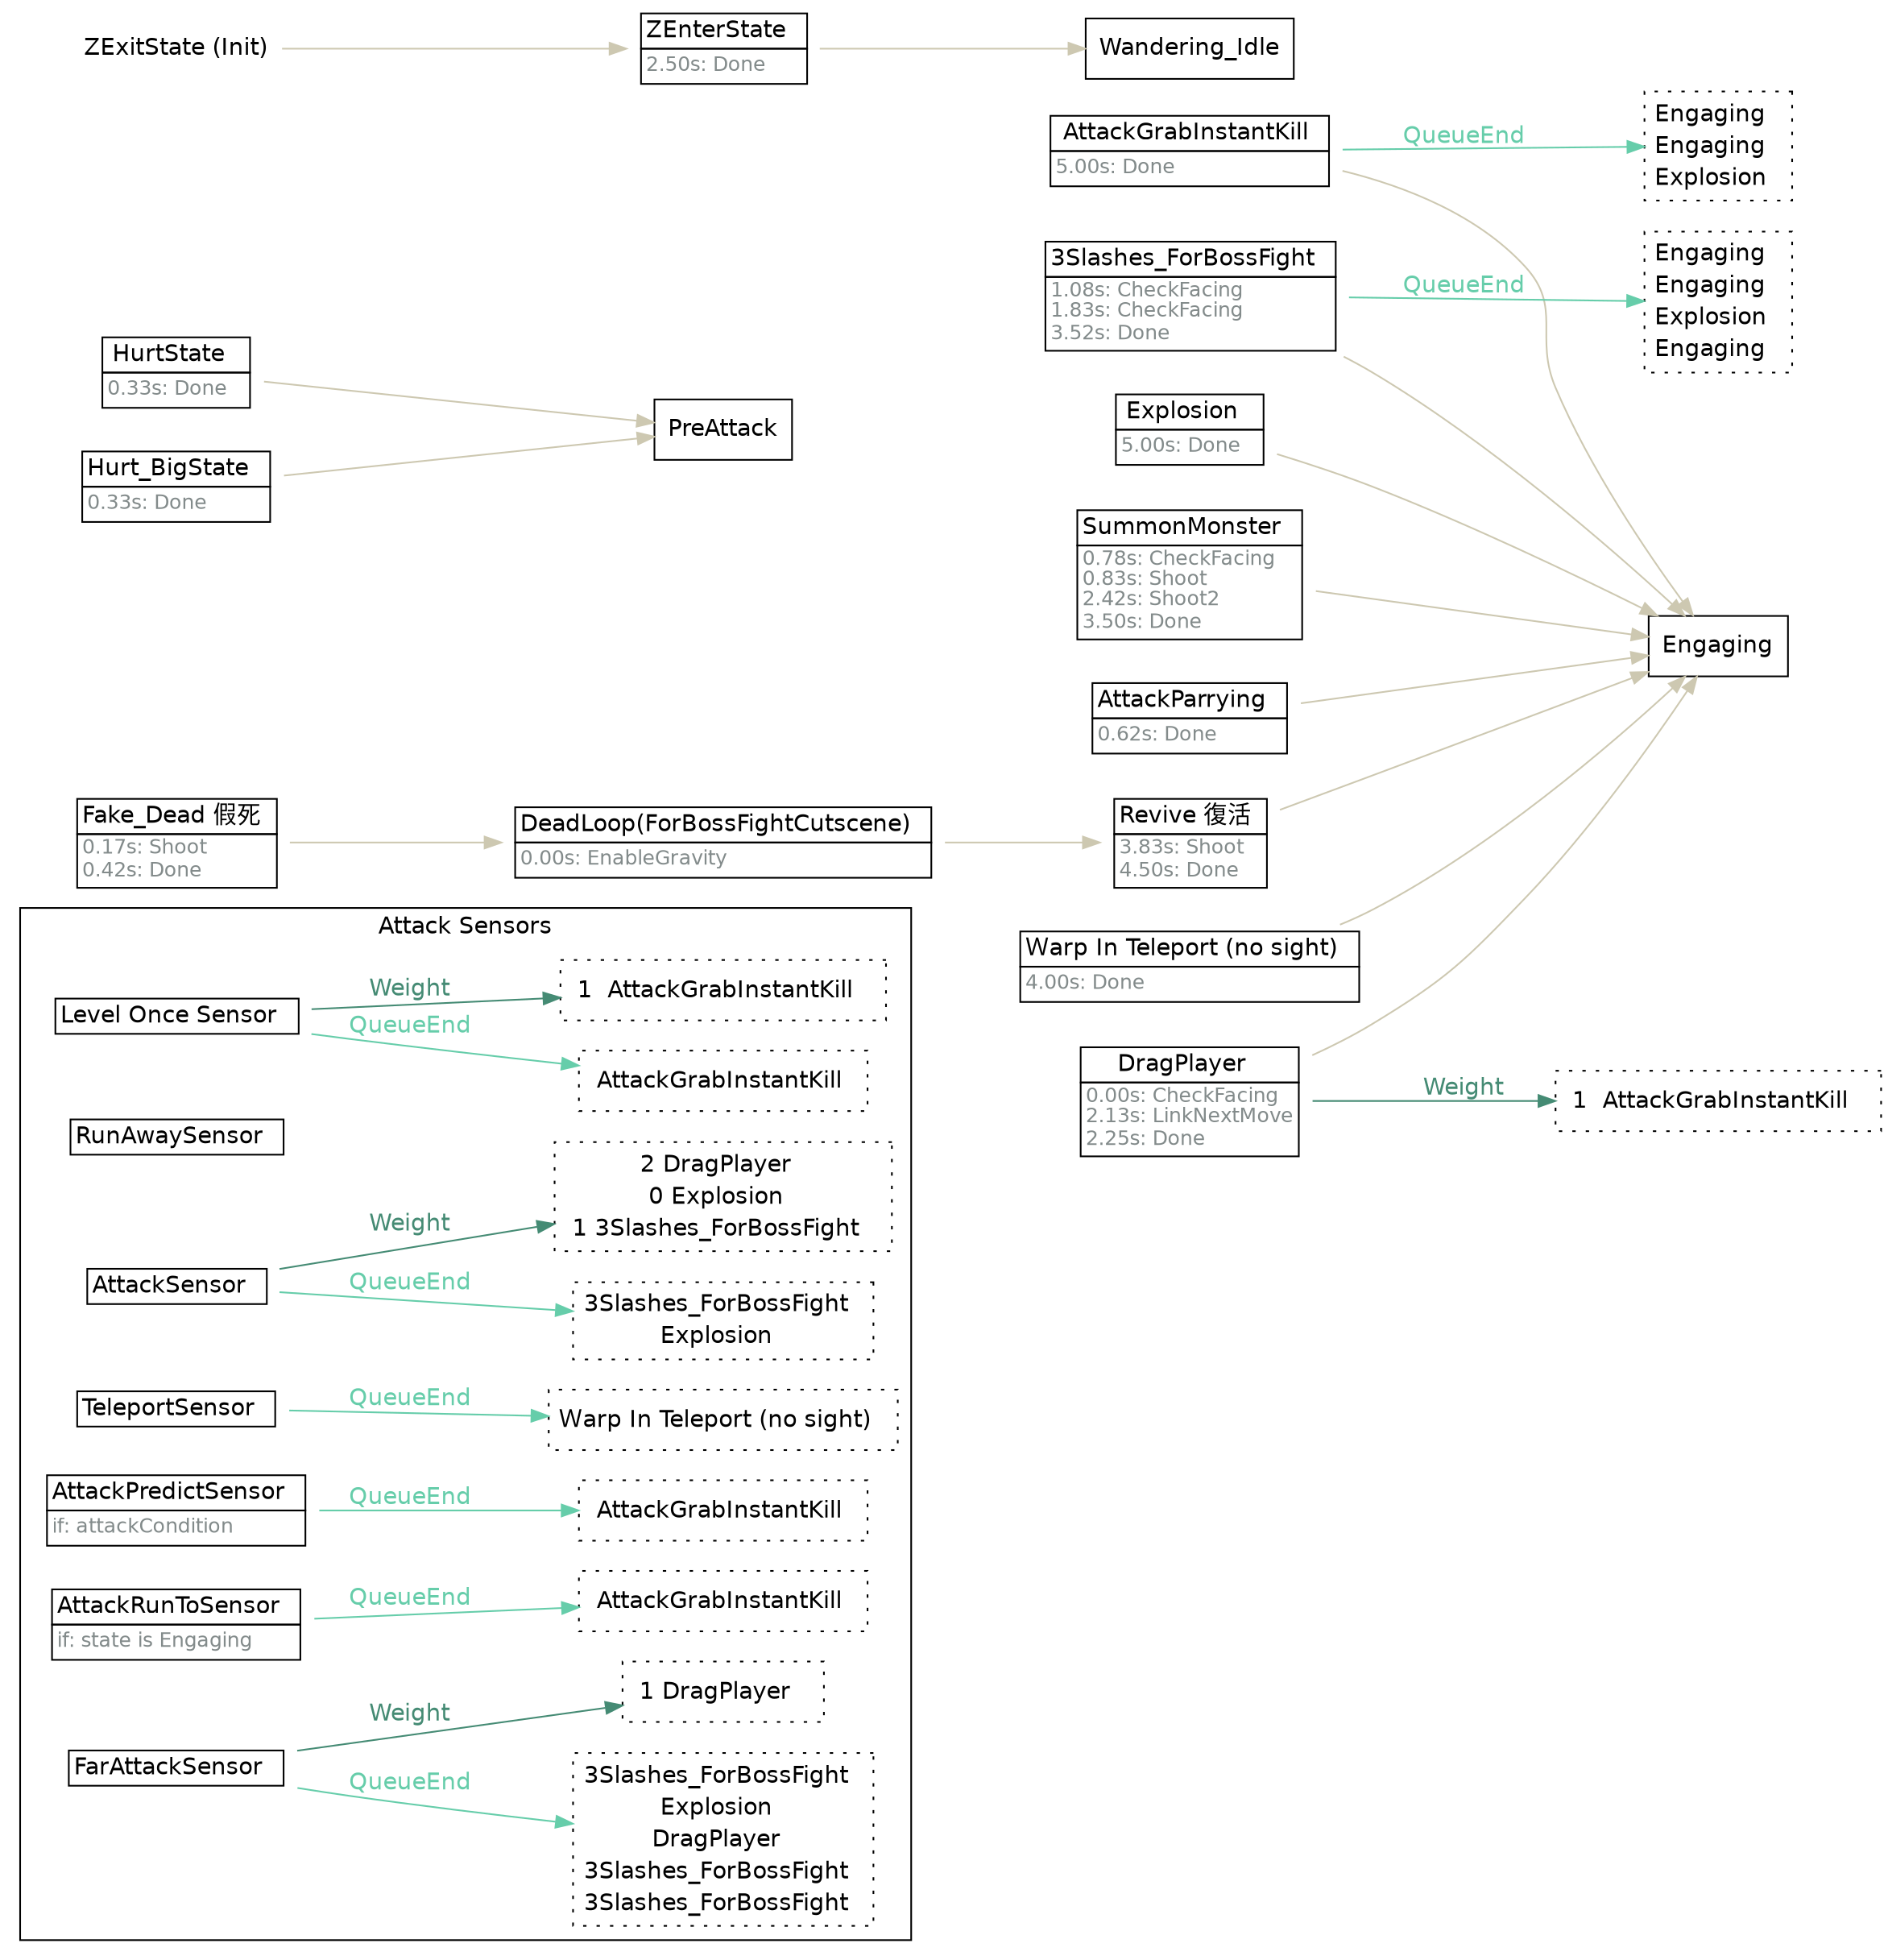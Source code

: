 strict digraph "Foo" {
	"rankdir"="LR";
	node ["shape"="box","fontname"="Helvetica"];
	edge ["fontname"="Helvetica"];
	subgraph "cluster_attacksensors" {
		"rank"="sink";
		"label"="Attack Sensors";
		"fontname"="Helvetica";
		"Level Once Sensor" ["shape"="plaintext","label"=<<TABLE border="0" cellspacing="0" cellborder="1" cellpadding="2"><TR><TD>Level Once Sensor  </TD></TR></TABLE>>]
		"Level Once Sensor_linked" ["shape"="box","style"="dotted","label"=<<TABLE border="0" cellspacing="0" cellborder="0" cellpadding="2"><TR><TD> AttackGrabInstantKill  </TD></TR></TABLE>>,"margin"="0.05"]
		"Level Once Sensor" -> "Level Once Sensor_linked"  ["label"="QueueEnd","color"="aquamarine3","fontcolor"="aquamarine3"]
		"Level Once Sensor_weight" ["shape"="box","style"="dotted","label"=<<TABLE border="0" cellspacing="0" cellborder="0" cellpadding="2"><TR><TD>1  AttackGrabInstantKill  </TD></TR></TABLE>>]
		"Level Once Sensor" -> "Level Once Sensor_weight"  ["label"="Weight","color"="aquamarine4","fontcolor"="aquamarine4"]
		"RunAwaySensor" ["shape"="plaintext","label"=<<TABLE border="0" cellspacing="0" cellborder="1" cellpadding="2"><TR><TD>RunAwaySensor  </TD></TR></TABLE>>]
		"AttackSensor" ["shape"="plaintext","label"=<<TABLE border="0" cellspacing="0" cellborder="1" cellpadding="2"><TR><TD>AttackSensor  </TD></TR></TABLE>>]
		"AttackSensor_linked" ["shape"="box","style"="dotted","label"=<<TABLE border="0" cellspacing="0" cellborder="0" cellpadding="2"><TR><TD>3Slashes_ForBossFight  </TD></TR><TR><TD>Explosion  </TD></TR></TABLE>>,"margin"="0.05"]
		"AttackSensor" -> "AttackSensor_linked"  ["label"="QueueEnd","color"="aquamarine3","fontcolor"="aquamarine3"]
		"AttackSensor_weight" ["shape"="box","style"="dotted","label"=<<TABLE border="0" cellspacing="0" cellborder="0" cellpadding="2"><TR><TD>2 DragPlayer  </TD></TR><TR><TD>0 Explosion  </TD></TR><TR><TD>1 3Slashes_ForBossFight  </TD></TR></TABLE>>]
		"AttackSensor" -> "AttackSensor_weight"  ["label"="Weight","color"="aquamarine4","fontcolor"="aquamarine4"]
		"TeleportSensor" ["shape"="plaintext","label"=<<TABLE border="0" cellspacing="0" cellborder="1" cellpadding="2"><TR><TD>TeleportSensor  </TD></TR></TABLE>>]
		"TeleportSensor_linked" ["shape"="box","style"="dotted","label"=<<TABLE border="0" cellspacing="0" cellborder="0" cellpadding="2"><TR><TD>Ｗarp In Teleport (no sight)  </TD></TR></TABLE>>,"margin"="0.05"]
		"TeleportSensor" -> "TeleportSensor_linked"  ["label"="QueueEnd","color"="aquamarine3","fontcolor"="aquamarine3"]
		"AttackPredictSensor" ["shape"="plaintext","label"=<<TABLE border="0" cellspacing="0" cellborder="1" cellpadding="2"><TR><TD>AttackPredictSensor  </TD></TR><TR><TD align="left" balign="left"><FONT point-size="12" color="azure4">if: attackCondition</FONT>  </TD></TR></TABLE>>]
		"AttackPredictSensor_linked" ["shape"="box","style"="dotted","label"=<<TABLE border="0" cellspacing="0" cellborder="0" cellpadding="2"><TR><TD> AttackGrabInstantKill  </TD></TR></TABLE>>,"margin"="0.05"]
		"AttackPredictSensor" -> "AttackPredictSensor_linked"  ["label"="QueueEnd","color"="aquamarine3","fontcolor"="aquamarine3"]
		"AttackRunToSensor" ["shape"="plaintext","label"=<<TABLE border="0" cellspacing="0" cellborder="1" cellpadding="2"><TR><TD>AttackRunToSensor  </TD></TR><TR><TD align="left" balign="left"><FONT point-size="12" color="azure4">if: state is Engaging</FONT>  </TD></TR></TABLE>>]
		"AttackRunToSensor_linked" ["shape"="box","style"="dotted","label"=<<TABLE border="0" cellspacing="0" cellborder="0" cellpadding="2"><TR><TD> AttackGrabInstantKill  </TD></TR></TABLE>>,"margin"="0.05"]
		"AttackRunToSensor" -> "AttackRunToSensor_linked"  ["label"="QueueEnd","color"="aquamarine3","fontcolor"="aquamarine3"]
		"FarAttackSensor" ["shape"="plaintext","label"=<<TABLE border="0" cellspacing="0" cellborder="1" cellpadding="2"><TR><TD>FarAttackSensor  </TD></TR></TABLE>>]
		"FarAttackSensor_linked" ["shape"="box","style"="dotted","label"=<<TABLE border="0" cellspacing="0" cellborder="0" cellpadding="2"><TR><TD>3Slashes_ForBossFight  </TD></TR><TR><TD>Explosion  </TD></TR><TR><TD>DragPlayer  </TD></TR><TR><TD>3Slashes_ForBossFight  </TD></TR><TR><TD>3Slashes_ForBossFight  </TD></TR></TABLE>>,"margin"="0.05"]
		"FarAttackSensor" -> "FarAttackSensor_linked"  ["label"="QueueEnd","color"="aquamarine3","fontcolor"="aquamarine3"]
		"FarAttackSensor_weight" ["shape"="box","style"="dotted","label"=<<TABLE border="0" cellspacing="0" cellborder="0" cellpadding="2"><TR><TD>1 DragPlayer  </TD></TR></TABLE>>]
		"FarAttackSensor" -> "FarAttackSensor_weight"  ["label"="Weight","color"="aquamarine4","fontcolor"="aquamarine4"]
	}
	
	" AttackGrabInstantKill" -> "Engaging"  ["color"="cornsilk3","fontcolor"="cornsilk3"]
	" AttackGrabInstantKill_linked" ["shape"="box","style"="dotted","label"=<<TABLE border="0" cellspacing="0" cellborder="0" cellpadding="2"><TR><TD>Engaging  </TD></TR><TR><TD>Engaging  </TD></TR><TR><TD>Explosion  </TD></TR></TABLE>>,"margin"="0.05"]
	" AttackGrabInstantKill" -> " AttackGrabInstantKill_linked"  ["label"="QueueEnd","color"="aquamarine3","fontcolor"="aquamarine3"]
	" AttackGrabInstantKill" ["shape"="plaintext","label"=<<TABLE border="0" cellspacing="0" cellborder="1" cellpadding="2"><TR><TD> AttackGrabInstantKill  </TD></TR><TR><TD align="left" balign="left"><FONT point-size="12" color="azure4">5.00s: Done</FONT>  </TD></TR></TABLE>>]
	"DeadLoop(ForBossFightCutscene)" -> "Revive 復活"  ["color"="cornsilk3","fontcolor"="cornsilk3"]
	"DeadLoop(ForBossFightCutscene)" ["shape"="plaintext","label"=<<TABLE border="0" cellspacing="0" cellborder="1" cellpadding="2"><TR><TD>DeadLoop(ForBossFightCutscene)  </TD></TR><TR><TD align="left" balign="left"><FONT point-size="12" color="azure4">0.00s: EnableGravity</FONT>  </TD></TR></TABLE>>]
	"Ｗarp In Teleport (no sight)" -> "Engaging"  ["color"="cornsilk3","fontcolor"="cornsilk3"]
	"Ｗarp In Teleport (no sight)" ["shape"="plaintext","label"=<<TABLE border="0" cellspacing="0" cellborder="1" cellpadding="2"><TR><TD>Ｗarp In Teleport (no sight)  </TD></TR><TR><TD align="left" balign="left"><FONT point-size="12" color="azure4">4.00s: Done</FONT>  </TD></TR></TABLE>>]
	"DragPlayer" -> "Engaging"  ["color"="cornsilk3","fontcolor"="cornsilk3"]
	"DragPlayer_weight" ["shape"="box","style"="dotted","label"=<<TABLE border="0" cellspacing="0" cellborder="0" cellpadding="2"><TR><TD>1  AttackGrabInstantKill  </TD></TR></TABLE>>]
	"DragPlayer" -> "DragPlayer_weight"  ["label"="Weight","color"="aquamarine4","fontcolor"="aquamarine4"]
	"DragPlayer" ["shape"="plaintext","label"=<<TABLE border="0" cellspacing="0" cellborder="1" cellpadding="2"><TR><TD>DragPlayer  </TD></TR><TR><TD align="left" balign="left"><FONT point-size="12" color="azure4">0.00s: CheckFacing<br/>2.13s: LinkNextMove<br/>2.25s: Done</FONT>  </TD></TR></TABLE>>]
	"Explosion" -> "Engaging"  ["color"="cornsilk3","fontcolor"="cornsilk3"]
	"Explosion" ["shape"="plaintext","label"=<<TABLE border="0" cellspacing="0" cellborder="1" cellpadding="2"><TR><TD>Explosion  </TD></TR><TR><TD align="left" balign="left"><FONT point-size="12" color="azure4">5.00s: Done</FONT>  </TD></TR></TABLE>>]
	"SummonMonster" -> "Engaging"  ["color"="cornsilk3","fontcolor"="cornsilk3"]
	"SummonMonster" ["shape"="plaintext","label"=<<TABLE border="0" cellspacing="0" cellborder="1" cellpadding="2"><TR><TD>SummonMonster  </TD></TR><TR><TD align="left" balign="left"><FONT point-size="12" color="azure4">0.78s: CheckFacing<br/>0.83s: Shoot<br/>2.42s: Shoot2<br/>3.50s: Done</FONT>  </TD></TR></TABLE>>]
	"3Slashes_ForBossFight" -> "Engaging"  ["color"="cornsilk3","fontcolor"="cornsilk3"]
	"3Slashes_ForBossFight_linked" ["shape"="box","style"="dotted","label"=<<TABLE border="0" cellspacing="0" cellborder="0" cellpadding="2"><TR><TD>Engaging  </TD></TR><TR><TD>Engaging  </TD></TR><TR><TD>Explosion  </TD></TR><TR><TD>Engaging  </TD></TR></TABLE>>,"margin"="0.05"]
	"3Slashes_ForBossFight" -> "3Slashes_ForBossFight_linked"  ["label"="QueueEnd","color"="aquamarine3","fontcolor"="aquamarine3"]
	"3Slashes_ForBossFight" ["shape"="plaintext","label"=<<TABLE border="0" cellspacing="0" cellborder="1" cellpadding="2"><TR><TD>3Slashes_ForBossFight  </TD></TR><TR><TD align="left" balign="left"><FONT point-size="12" color="azure4">1.08s: CheckFacing<br/>1.83s: CheckFacing<br/>3.52s: Done</FONT>  </TD></TR></TABLE>>]
	"AttackParrying" -> "Engaging"  ["color"="cornsilk3","fontcolor"="cornsilk3"]
	"AttackParrying" ["shape"="plaintext","label"=<<TABLE border="0" cellspacing="0" cellborder="1" cellpadding="2"><TR><TD>AttackParrying  </TD></TR><TR><TD align="left" balign="left"><FONT point-size="12" color="azure4">0.62s: Done</FONT>  </TD></TR></TABLE>>]
	"Fake_Dead 假死" -> "DeadLoop(ForBossFightCutscene)"  ["color"="cornsilk3","fontcolor"="cornsilk3"]
	"Fake_Dead 假死" ["shape"="plaintext","label"=<<TABLE border="0" cellspacing="0" cellborder="1" cellpadding="2"><TR><TD>Fake_Dead 假死  </TD></TR><TR><TD align="left" balign="left"><FONT point-size="12" color="azure4">0.17s: Shoot<br/>0.42s: Done</FONT>  </TD></TR></TABLE>>]
	"HurtState" -> "PreAttack"  ["color"="cornsilk3","fontcolor"="cornsilk3"]
	"HurtState" ["shape"="plaintext","label"=<<TABLE border="0" cellspacing="0" cellborder="1" cellpadding="2"><TR><TD>HurtState  </TD></TR><TR><TD align="left" balign="left"><FONT point-size="12" color="azure4">0.33s: Done</FONT>  </TD></TR></TABLE>>]
	"Hurt_BigState" -> "PreAttack"  ["color"="cornsilk3","fontcolor"="cornsilk3"]
	"Hurt_BigState" ["shape"="plaintext","label"=<<TABLE border="0" cellspacing="0" cellborder="1" cellpadding="2"><TR><TD>Hurt_BigState  </TD></TR><TR><TD align="left" balign="left"><FONT point-size="12" color="azure4">0.33s: Done</FONT>  </TD></TR></TABLE>>]
	"Revive 復活" -> "Engaging"  ["color"="cornsilk3","fontcolor"="cornsilk3"]
	"Revive 復活" ["shape"="plaintext","label"=<<TABLE border="0" cellspacing="0" cellborder="1" cellpadding="2"><TR><TD>Revive 復活  </TD></TR><TR><TD align="left" balign="left"><FONT point-size="12" color="azure4">3.83s: Shoot<br/>4.50s: Done</FONT>  </TD></TR></TABLE>>]
	"ZEnterState" -> "Wandering_Idle"  ["color"="cornsilk3","fontcolor"="cornsilk3"]
	"ZEnterState" ["shape"="plaintext","label"=<<TABLE border="0" cellspacing="0" cellborder="1" cellpadding="2"><TR><TD>ZEnterState  </TD></TR><TR><TD align="left" balign="left"><FONT point-size="12" color="azure4">2.50s: Done</FONT>  </TD></TR></TABLE>>]
	"ZExitState" -> "ZEnterState"  ["color"="cornsilk3","fontcolor"="cornsilk3"]
	"ZExitState" ["shape"="plaintext","label"=<<TABLE border="0" cellspacing="0" cellborder="1" cellpadding="2"><TR><TD>ZExitState  </TD></TR></TABLE>>]
	"ZExitState" ["label"="ZExitState (Init)"]
}
